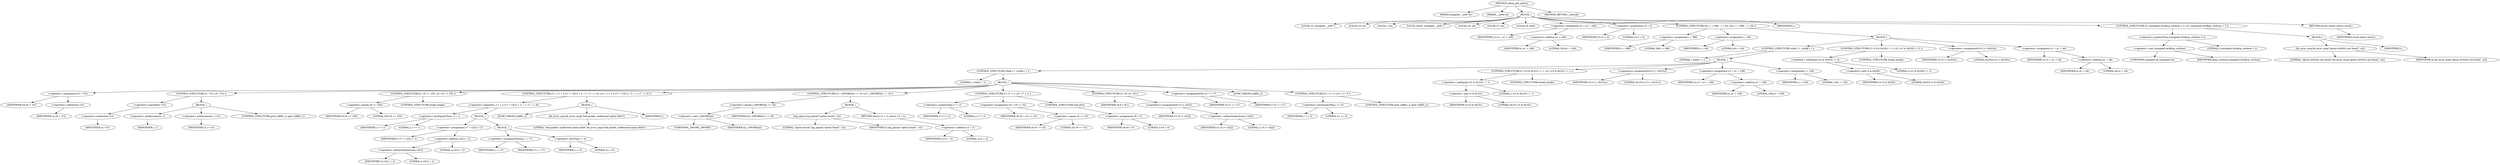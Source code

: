 digraph udhcp_get_option {  
"1000108" [label = "(METHOD,udhcp_get_option)" ]
"1000109" [label = "(PARAM,unsigned __int8 *a1)" ]
"1000110" [label = "(PARAM,__int64 a2)" ]
"1000111" [label = "(BLOCK,,)" ]
"1000112" [label = "(LOCAL,v2: unsigned __int8 *)" ]
"1000113" [label = "(LOCAL,v3: int)" ]
"1000114" [label = "(LOCAL,i: int)" ]
"1000115" [label = "(LOCAL,result: unsigned __int8 *)" ]
"1000116" [label = "(LOCAL,v6: int)" ]
"1000117" [label = "(LOCAL,v7: int)" ]
"1000118" [label = "(LOCAL,v8: bool)" ]
"1000119" [label = "(<operator>.assignment,v2 = a1 + 240)" ]
"1000120" [label = "(IDENTIFIER,v2,v2 = a1 + 240)" ]
"1000121" [label = "(<operator>.addition,a1 + 240)" ]
"1000122" [label = "(IDENTIFIER,a1,a1 + 240)" ]
"1000123" [label = "(LITERAL,240,a1 + 240)" ]
"1000124" [label = "(<operator>.assignment,v3 = 0)" ]
"1000125" [label = "(IDENTIFIER,v3,v3 = 0)" ]
"1000126" [label = "(LITERAL,0,v3 = 0)" ]
"1000127" [label = "(CONTROL_STRUCTURE,for ( i = 388; ; i = 64 ),for ( i = 388; ; i = 64 ))" ]
"1000128" [label = "(<operator>.assignment,i = 388)" ]
"1000129" [label = "(IDENTIFIER,i,i = 388)" ]
"1000130" [label = "(LITERAL,388,i = 388)" ]
"1000131" [label = "(<operator>.assignment,i = 64)" ]
"1000132" [label = "(IDENTIFIER,i,i = 64)" ]
"1000133" [label = "(LITERAL,64,i = 64)" ]
"1000134" [label = "(BLOCK,,)" ]
"1000135" [label = "(CONTROL_STRUCTURE,while ( 1 ),while ( 1 ))" ]
"1000136" [label = "(LITERAL,1,while ( 1 ))" ]
"1000137" [label = "(BLOCK,,)" ]
"1000138" [label = "(CONTROL_STRUCTURE,while ( 1 ),while ( 1 ))" ]
"1000139" [label = "(LITERAL,1,while ( 1 ))" ]
"1000140" [label = "(BLOCK,,)" ]
"1000141" [label = "(<operator>.assignment,v6 = *v2)" ]
"1000142" [label = "(IDENTIFIER,v6,v6 = *v2)" ]
"1000143" [label = "(<operator>.indirection,*v2)" ]
"1000144" [label = "(IDENTIFIER,v2,v6 = *v2)" ]
"1000145" [label = "(CONTROL_STRUCTURE,if ( !*v2 ),if ( !*v2 ))" ]
"1000146" [label = "(<operator>.logicalNot,!*v2)" ]
"1000147" [label = "(<operator>.indirection,*v2)" ]
"1000148" [label = "(IDENTIFIER,v2,!*v2)" ]
"1000149" [label = "(BLOCK,,)" ]
"1000150" [label = "(<operator>.preDecrement,--i)" ]
"1000151" [label = "(IDENTIFIER,i,--i)" ]
"1000152" [label = "(<operator>.preIncrement,++v2)" ]
"1000153" [label = "(IDENTIFIER,v2,++v2)" ]
"1000154" [label = "(CONTROL_STRUCTURE,goto LABEL_2;,goto LABEL_2;)" ]
"1000155" [label = "(CONTROL_STRUCTURE,if ( v6 == 255 ),if ( v6 == 255 ))" ]
"1000156" [label = "(<operator>.equals,v6 == 255)" ]
"1000157" [label = "(IDENTIFIER,v6,v6 == 255)" ]
"1000158" [label = "(LITERAL,255,v6 == 255)" ]
"1000159" [label = "(CONTROL_STRUCTURE,break;,break;)" ]
"1000160" [label = "(CONTROL_STRUCTURE,if ( i <= 1 || (v7 = v2[1] + 2, i -= v7, i < 0) ),if ( i <= 1 || (v7 = v2[1] + 2, i -= v7, i < 0) ))" ]
"1000161" [label = "(<operator>.logicalOr,i <= 1 || (v7 = v2[1] + 2, i -= v7, i < 0))" ]
"1000162" [label = "(<operator>.lessEqualsThan,i <= 1)" ]
"1000163" [label = "(IDENTIFIER,i,i <= 1)" ]
"1000164" [label = "(LITERAL,1,i <= 1)" ]
"1000165" [label = "(BLOCK,,)" ]
"1000166" [label = "(<operator>.assignment,v7 = v2[1] + 2)" ]
"1000167" [label = "(IDENTIFIER,v7,v7 = v2[1] + 2)" ]
"1000168" [label = "(<operator>.addition,v2[1] + 2)" ]
"1000169" [label = "(<operator>.indirectIndexAccess,v2[1])" ]
"1000170" [label = "(IDENTIFIER,v2,v2[1] + 2)" ]
"1000171" [label = "(LITERAL,1,v2[1] + 2)" ]
"1000172" [label = "(LITERAL,2,v2[1] + 2)" ]
"1000173" [label = "(BLOCK,,)" ]
"1000174" [label = "(<operator>.assignmentMinus,i -= v7)" ]
"1000175" [label = "(IDENTIFIER,i,i -= v7)" ]
"1000176" [label = "(IDENTIFIER,v7,i -= v7)" ]
"1000177" [label = "(<operator>.lessThan,i < 0)" ]
"1000178" [label = "(IDENTIFIER,i,i < 0)" ]
"1000179" [label = "(LITERAL,0,i < 0)" ]
"1000180" [label = "(BLOCK,,)" ]
"1000181" [label = "(JUMP_TARGET,LABEL_3)" ]
"1000182" [label = "(bb_error_msg,bb_error_msg(\"bad packet, malformed option field\"))" ]
"1000183" [label = "(LITERAL,\"bad packet, malformed option field\",bb_error_msg(\"bad packet, malformed option field\"))" ]
"1000184" [label = "(IDENTIFIER,L,)" ]
"1000185" [label = "(CONTROL_STRUCTURE,if ( (_DWORD)a2 == v6 ),if ( (_DWORD)a2 == v6 ))" ]
"1000186" [label = "(<operator>.equals,(_DWORD)a2 == v6)" ]
"1000187" [label = "(<operator>.cast,(_DWORD)a2)" ]
"1000188" [label = "(UNKNOWN,_DWORD,_DWORD)" ]
"1000189" [label = "(IDENTIFIER,a2,(_DWORD)a2)" ]
"1000190" [label = "(IDENTIFIER,v6,(_DWORD)a2 == v6)" ]
"1000191" [label = "(BLOCK,,)" ]
"1000192" [label = "(log_option,log_option(\"option found\", v2))" ]
"1000193" [label = "(LITERAL,\"option found\",log_option(\"option found\", v2))" ]
"1000194" [label = "(IDENTIFIER,v2,log_option(\"option found\", v2))" ]
"1000195" [label = "(RETURN,return v2 + 2;,return v2 + 2;)" ]
"1000196" [label = "(<operator>.addition,v2 + 2)" ]
"1000197" [label = "(IDENTIFIER,v2,v2 + 2)" ]
"1000198" [label = "(LITERAL,2,v2 + 2)" ]
"1000199" [label = "(CONTROL_STRUCTURE,if ( v7 > 2 ),if ( v7 > 2 ))" ]
"1000200" [label = "(<operator>.greaterThan,v7 > 2)" ]
"1000201" [label = "(IDENTIFIER,v7,v7 > 2)" ]
"1000202" [label = "(LITERAL,2,v7 > 2)" ]
"1000203" [label = "(<operator>.assignment,v8 = v6 == 52)" ]
"1000204" [label = "(IDENTIFIER,v8,v8 = v6 == 52)" ]
"1000205" [label = "(<operator>.equals,v6 == 52)" ]
"1000206" [label = "(IDENTIFIER,v6,v6 == 52)" ]
"1000207" [label = "(LITERAL,52,v6 == 52)" ]
"1000208" [label = "(CONTROL_STRUCTURE,else,else)" ]
"1000209" [label = "(<operator>.assignment,v8 = 0)" ]
"1000210" [label = "(IDENTIFIER,v8,v8 = 0)" ]
"1000211" [label = "(LITERAL,0,v8 = 0)" ]
"1000212" [label = "(CONTROL_STRUCTURE,if ( v8 ),if ( v8 ))" ]
"1000213" [label = "(IDENTIFIER,v8,if ( v8 ))" ]
"1000214" [label = "(<operators>.assignmentOr,v3 |= v2[2])" ]
"1000215" [label = "(IDENTIFIER,v3,v3 |= v2[2])" ]
"1000216" [label = "(<operator>.indirectIndexAccess,v2[2])" ]
"1000217" [label = "(IDENTIFIER,v2,v3 |= v2[2])" ]
"1000218" [label = "(LITERAL,2,v3 |= v2[2])" ]
"1000219" [label = "(<operator>.assignmentPlus,v2 += v7)" ]
"1000220" [label = "(IDENTIFIER,v2,v2 += v7)" ]
"1000221" [label = "(IDENTIFIER,v7,v2 += v7)" ]
"1000222" [label = "(JUMP_TARGET,LABEL_2)" ]
"1000223" [label = "(CONTROL_STRUCTURE,if ( i <= 0 ),if ( i <= 0 ))" ]
"1000224" [label = "(<operator>.lessEqualsThan,i <= 0)" ]
"1000225" [label = "(IDENTIFIER,i,i <= 0)" ]
"1000226" [label = "(LITERAL,0,i <= 0)" ]
"1000227" [label = "(CONTROL_STRUCTURE,goto LABEL_3;,goto LABEL_3;)" ]
"1000228" [label = "(CONTROL_STRUCTURE,if ( (v3 & 0x101) != 1 ),if ( (v3 & 0x101) != 1 ))" ]
"1000229" [label = "(<operator>.notEquals,(v3 & 0x101) != 1)" ]
"1000230" [label = "(<operator>.and,v3 & 0x101)" ]
"1000231" [label = "(IDENTIFIER,v3,v3 & 0x101)" ]
"1000232" [label = "(LITERAL,0x101,v3 & 0x101)" ]
"1000233" [label = "(LITERAL,1,(v3 & 0x101) != 1)" ]
"1000234" [label = "(CONTROL_STRUCTURE,break;,break;)" ]
"1000235" [label = "(<operators>.assignmentOr,v3 |= 0x101u)" ]
"1000236" [label = "(IDENTIFIER,v3,v3 |= 0x101u)" ]
"1000237" [label = "(LITERAL,0x101u,v3 |= 0x101u)" ]
"1000238" [label = "(<operator>.assignment,v2 = a1 + 108)" ]
"1000239" [label = "(IDENTIFIER,v2,v2 = a1 + 108)" ]
"1000240" [label = "(<operator>.addition,a1 + 108)" ]
"1000241" [label = "(IDENTIFIER,a1,a1 + 108)" ]
"1000242" [label = "(LITERAL,108,a1 + 108)" ]
"1000243" [label = "(<operator>.assignment,i = 128)" ]
"1000244" [label = "(IDENTIFIER,i,i = 128)" ]
"1000245" [label = "(LITERAL,128,i = 128)" ]
"1000246" [label = "(CONTROL_STRUCTURE,if ( (v3 & 0x202) != 2 ),if ( (v3 & 0x202) != 2 ))" ]
"1000247" [label = "(<operator>.notEquals,(v3 & 0x202) != 2)" ]
"1000248" [label = "(<operator>.and,v3 & 0x202)" ]
"1000249" [label = "(IDENTIFIER,v3,v3 & 0x202)" ]
"1000250" [label = "(LITERAL,0x202,v3 & 0x202)" ]
"1000251" [label = "(LITERAL,2,(v3 & 0x202) != 2)" ]
"1000252" [label = "(CONTROL_STRUCTURE,break;,break;)" ]
"1000253" [label = "(<operators>.assignmentOr,v3 |= 0x202u)" ]
"1000254" [label = "(IDENTIFIER,v3,v3 |= 0x202u)" ]
"1000255" [label = "(LITERAL,0x202u,v3 |= 0x202u)" ]
"1000256" [label = "(<operator>.assignment,v2 = a1 + 44)" ]
"1000257" [label = "(IDENTIFIER,v2,v2 = a1 + 44)" ]
"1000258" [label = "(<operator>.addition,a1 + 44)" ]
"1000259" [label = "(IDENTIFIER,a1,a1 + 44)" ]
"1000260" [label = "(LITERAL,44,a1 + 44)" ]
"1000261" [label = "(IDENTIFIER,L,)" ]
"1000262" [label = "(CONTROL_STRUCTURE,if ( (unsigned int)dhcp_verbose > 2 ),if ( (unsigned int)dhcp_verbose > 2 ))" ]
"1000263" [label = "(<operator>.greaterThan,(unsigned int)dhcp_verbose > 2)" ]
"1000264" [label = "(<operator>.cast,(unsigned int)dhcp_verbose)" ]
"1000265" [label = "(UNKNOWN,unsigned int,unsigned int)" ]
"1000266" [label = "(IDENTIFIER,dhcp_verbose,(unsigned int)dhcp_verbose)" ]
"1000267" [label = "(LITERAL,2,(unsigned int)dhcp_verbose > 2)" ]
"1000268" [label = "(BLOCK,,)" ]
"1000269" [label = "(bb_error_msg,bb_error_msg(\"option 0x%02x not found\", a2))" ]
"1000270" [label = "(LITERAL,\"option 0x%02x not found\",bb_error_msg(\"option 0x%02x not found\", a2))" ]
"1000271" [label = "(IDENTIFIER,a2,bb_error_msg(\"option 0x%02x not found\", a2))" ]
"1000272" [label = "(IDENTIFIER,L,)" ]
"1000273" [label = "(RETURN,return result;,return result;)" ]
"1000274" [label = "(IDENTIFIER,result,return result;)" ]
"1000275" [label = "(METHOD_RETURN,__fastcall)" ]
  "1000108" -> "1000109" 
  "1000108" -> "1000110" 
  "1000108" -> "1000111" 
  "1000108" -> "1000275" 
  "1000111" -> "1000112" 
  "1000111" -> "1000113" 
  "1000111" -> "1000114" 
  "1000111" -> "1000115" 
  "1000111" -> "1000116" 
  "1000111" -> "1000117" 
  "1000111" -> "1000118" 
  "1000111" -> "1000119" 
  "1000111" -> "1000124" 
  "1000111" -> "1000127" 
  "1000111" -> "1000261" 
  "1000111" -> "1000262" 
  "1000111" -> "1000273" 
  "1000119" -> "1000120" 
  "1000119" -> "1000121" 
  "1000121" -> "1000122" 
  "1000121" -> "1000123" 
  "1000124" -> "1000125" 
  "1000124" -> "1000126" 
  "1000127" -> "1000128" 
  "1000127" -> "1000131" 
  "1000127" -> "1000134" 
  "1000128" -> "1000129" 
  "1000128" -> "1000130" 
  "1000131" -> "1000132" 
  "1000131" -> "1000133" 
  "1000134" -> "1000135" 
  "1000134" -> "1000246" 
  "1000134" -> "1000253" 
  "1000134" -> "1000256" 
  "1000135" -> "1000136" 
  "1000135" -> "1000137" 
  "1000137" -> "1000138" 
  "1000137" -> "1000228" 
  "1000137" -> "1000235" 
  "1000137" -> "1000238" 
  "1000137" -> "1000243" 
  "1000138" -> "1000139" 
  "1000138" -> "1000140" 
  "1000140" -> "1000141" 
  "1000140" -> "1000145" 
  "1000140" -> "1000155" 
  "1000140" -> "1000160" 
  "1000140" -> "1000185" 
  "1000140" -> "1000199" 
  "1000140" -> "1000212" 
  "1000140" -> "1000219" 
  "1000140" -> "1000222" 
  "1000140" -> "1000223" 
  "1000141" -> "1000142" 
  "1000141" -> "1000143" 
  "1000143" -> "1000144" 
  "1000145" -> "1000146" 
  "1000145" -> "1000149" 
  "1000146" -> "1000147" 
  "1000147" -> "1000148" 
  "1000149" -> "1000150" 
  "1000149" -> "1000152" 
  "1000149" -> "1000154" 
  "1000150" -> "1000151" 
  "1000152" -> "1000153" 
  "1000155" -> "1000156" 
  "1000155" -> "1000159" 
  "1000156" -> "1000157" 
  "1000156" -> "1000158" 
  "1000160" -> "1000161" 
  "1000160" -> "1000180" 
  "1000161" -> "1000162" 
  "1000161" -> "1000165" 
  "1000162" -> "1000163" 
  "1000162" -> "1000164" 
  "1000165" -> "1000166" 
  "1000165" -> "1000173" 
  "1000166" -> "1000167" 
  "1000166" -> "1000168" 
  "1000168" -> "1000169" 
  "1000168" -> "1000172" 
  "1000169" -> "1000170" 
  "1000169" -> "1000171" 
  "1000173" -> "1000174" 
  "1000173" -> "1000177" 
  "1000174" -> "1000175" 
  "1000174" -> "1000176" 
  "1000177" -> "1000178" 
  "1000177" -> "1000179" 
  "1000180" -> "1000181" 
  "1000180" -> "1000182" 
  "1000180" -> "1000184" 
  "1000182" -> "1000183" 
  "1000185" -> "1000186" 
  "1000185" -> "1000191" 
  "1000186" -> "1000187" 
  "1000186" -> "1000190" 
  "1000187" -> "1000188" 
  "1000187" -> "1000189" 
  "1000191" -> "1000192" 
  "1000191" -> "1000195" 
  "1000192" -> "1000193" 
  "1000192" -> "1000194" 
  "1000195" -> "1000196" 
  "1000196" -> "1000197" 
  "1000196" -> "1000198" 
  "1000199" -> "1000200" 
  "1000199" -> "1000203" 
  "1000199" -> "1000208" 
  "1000200" -> "1000201" 
  "1000200" -> "1000202" 
  "1000203" -> "1000204" 
  "1000203" -> "1000205" 
  "1000205" -> "1000206" 
  "1000205" -> "1000207" 
  "1000208" -> "1000209" 
  "1000209" -> "1000210" 
  "1000209" -> "1000211" 
  "1000212" -> "1000213" 
  "1000212" -> "1000214" 
  "1000214" -> "1000215" 
  "1000214" -> "1000216" 
  "1000216" -> "1000217" 
  "1000216" -> "1000218" 
  "1000219" -> "1000220" 
  "1000219" -> "1000221" 
  "1000223" -> "1000224" 
  "1000223" -> "1000227" 
  "1000224" -> "1000225" 
  "1000224" -> "1000226" 
  "1000228" -> "1000229" 
  "1000228" -> "1000234" 
  "1000229" -> "1000230" 
  "1000229" -> "1000233" 
  "1000230" -> "1000231" 
  "1000230" -> "1000232" 
  "1000235" -> "1000236" 
  "1000235" -> "1000237" 
  "1000238" -> "1000239" 
  "1000238" -> "1000240" 
  "1000240" -> "1000241" 
  "1000240" -> "1000242" 
  "1000243" -> "1000244" 
  "1000243" -> "1000245" 
  "1000246" -> "1000247" 
  "1000246" -> "1000252" 
  "1000247" -> "1000248" 
  "1000247" -> "1000251" 
  "1000248" -> "1000249" 
  "1000248" -> "1000250" 
  "1000253" -> "1000254" 
  "1000253" -> "1000255" 
  "1000256" -> "1000257" 
  "1000256" -> "1000258" 
  "1000258" -> "1000259" 
  "1000258" -> "1000260" 
  "1000262" -> "1000263" 
  "1000262" -> "1000268" 
  "1000263" -> "1000264" 
  "1000263" -> "1000267" 
  "1000264" -> "1000265" 
  "1000264" -> "1000266" 
  "1000268" -> "1000269" 
  "1000268" -> "1000272" 
  "1000269" -> "1000270" 
  "1000269" -> "1000271" 
  "1000273" -> "1000274" 
}
